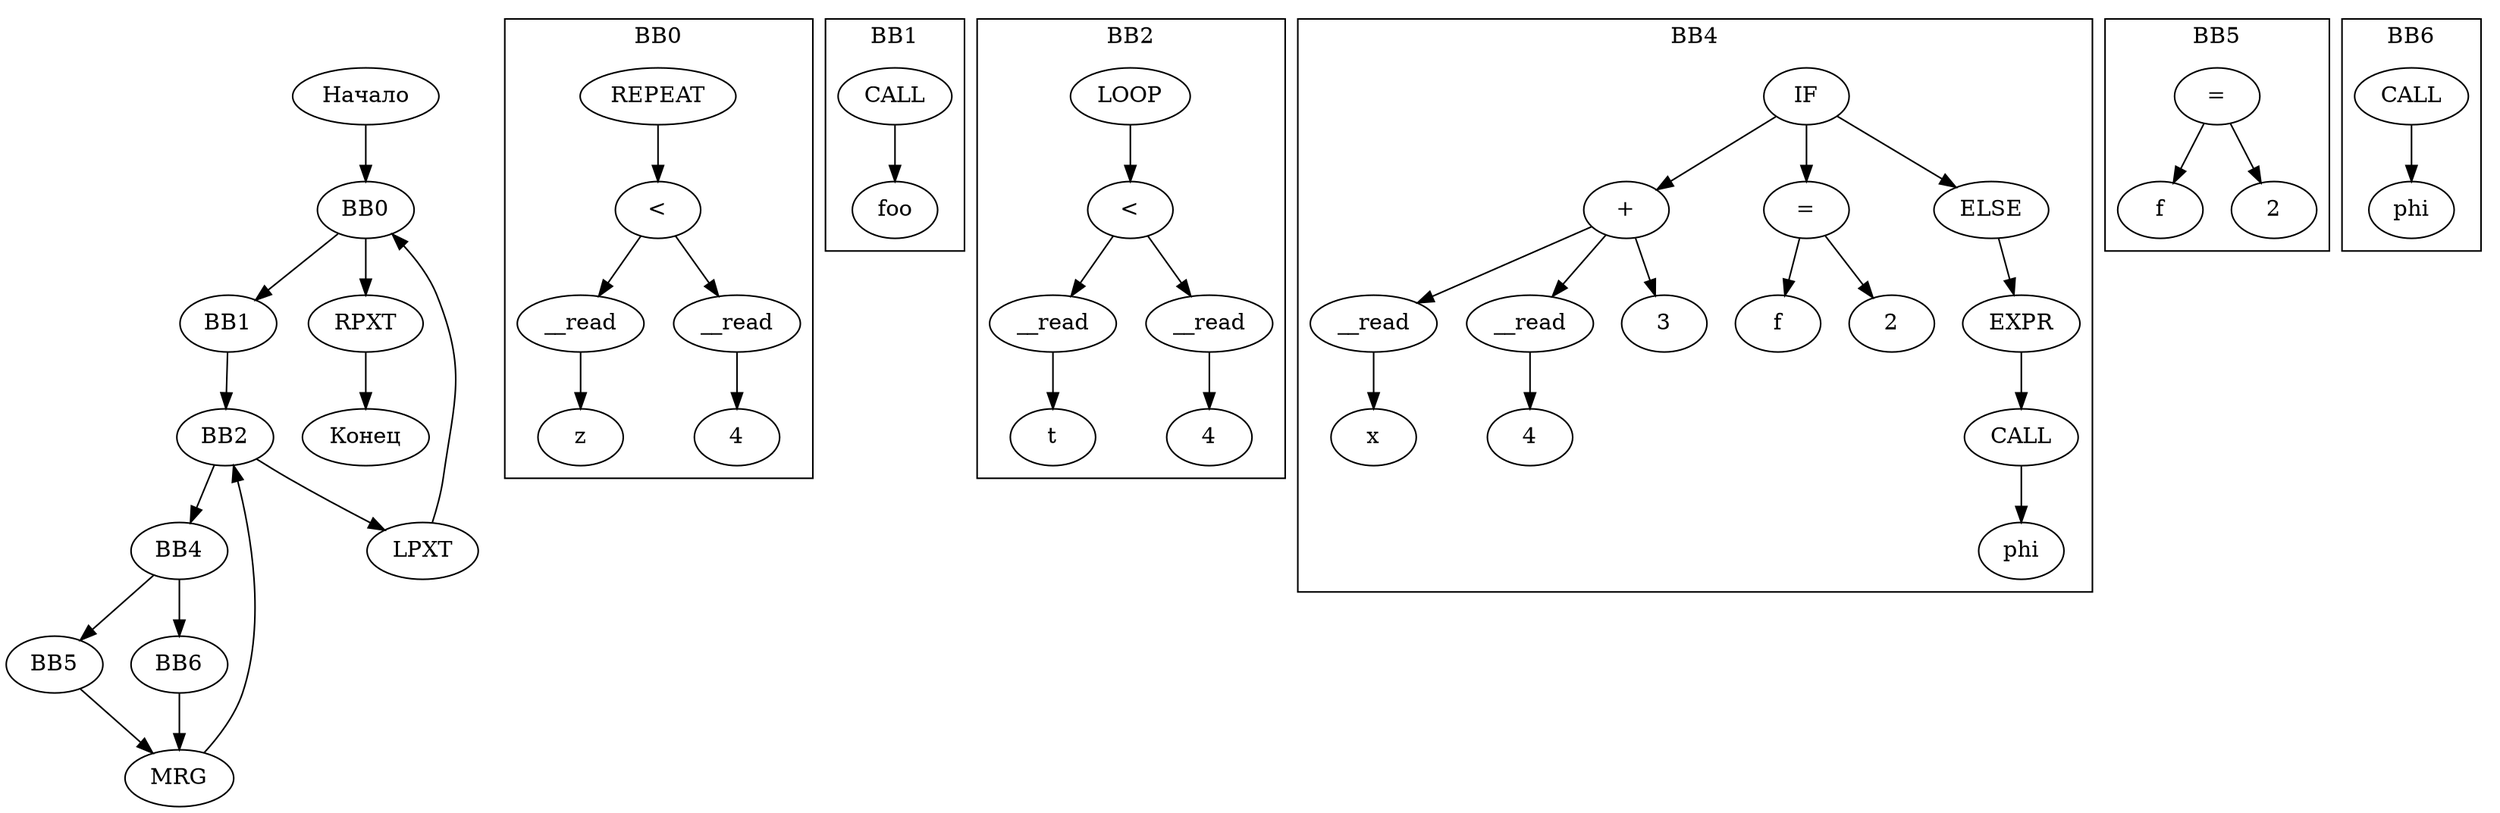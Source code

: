 digraph G {
    rankdir=TB;
    start [label="Начало"];
    end [label="Конец"];
    node0 [label="BB0"];
    node1 [label="BB1"];
    node2 [label="BB2"];
    node3 [label="LPXT"];
    node4 [label="BB4"];
    node5 [label="BB5"];
    node6 [label="BB6"];
    node7 [label="MRG"];
    node8 [label="RPXT"];
    node0 -> node1;
    node0 -> node8;
    node1 -> node2;
    node2 -> node4;
    node2 -> node3;
    node3 -> node0;
    node4 -> node5;
    node4 -> node6;
    node5 -> node7;
    node6 -> node7;
    node7 -> node2;
    start -> node0;
    node8 -> end;
subgraph cluster_0 {
    label="BB0";
    cluster_0_node2252754968 [label="REPEAT"];
    cluster_0_node2252755280 [label="<"];
    cluster_0_node506541618 [label="__read"];
    cluster_0_node2252755592 [label="z"];
    cluster_0_node1961112071 [label="__read"];
    cluster_0_node2252756216 [label="4"];
    cluster_0_node2252754968 -> cluster_0_node2252755280;
    cluster_0_node2252755280 -> cluster_0_node506541618;
    cluster_0_node506541618 -> cluster_0_node2252755592;
    cluster_0_node2252755280 -> cluster_0_node1961112071;
    cluster_0_node1961112071 -> cluster_0_node2252756216;
}
subgraph cluster_1 {
    label="BB1";
    cluster_1_node2252739992 [label="CALL"];
    cluster_1_node2252739680 [label="foo"];
    cluster_1_node2252739992 -> cluster_1_node2252739680;
}
subgraph cluster_2 {
    label="BB2";
    cluster_2_node2252751536 [label="LOOP"];
    cluster_2_node2252741552 [label="<"];
    cluster_2_node83437766 [label="__read"];
    cluster_2_node2252741864 [label="t"];
    cluster_2_node744320994 [label="__read"];
    cluster_2_node2252742488 [label="4"];
    cluster_2_node2252751536 -> cluster_2_node2252741552;
    cluster_2_node2252741552 -> cluster_2_node83437766;
    cluster_2_node83437766 -> cluster_2_node2252741864;
    cluster_2_node2252741552 -> cluster_2_node744320994;
    cluster_2_node744320994 -> cluster_2_node2252742488;
}
subgraph cluster_4 {
    label="BB4";
    cluster_4_node2252753720 [label="IF"];
    cluster_4_node2252743736 [label="+"];
    cluster_4_node3781013093 [label="__read"];
    cluster_4_node2252744048 [label="x"];
    cluster_4_node632919905 [label="__read"];
    cluster_4_node2252744672 [label="4"];
    cluster_4_node2252745296 [label="3"];
    cluster_4_node2252747792 [label="="];
    cluster_4_node2252747168 [label="f"];
    cluster_4_node2252748104 [label="2"];
    cluster_4_node2252751848 [label="ELSE"];
    cluster_4_node2252753408 [label="EXPR"];
    cluster_4_node2252753096 [label="CALL"];
    cluster_4_node2252752784 [label="phi"];
    cluster_4_node2252753720 -> cluster_4_node2252743736;
    cluster_4_node2252743736 -> cluster_4_node3781013093;
    cluster_4_node3781013093 -> cluster_4_node2252744048;
    cluster_4_node2252743736 -> cluster_4_node632919905;
    cluster_4_node632919905 -> cluster_4_node2252744672;
    cluster_4_node2252743736 -> cluster_4_node2252745296;
    cluster_4_node2252753720 -> cluster_4_node2252747792;
    cluster_4_node2252747792 -> cluster_4_node2252747168;
    cluster_4_node2252747792 -> cluster_4_node2252748104;
    cluster_4_node2252753720 -> cluster_4_node2252751848;
    cluster_4_node2252751848 -> cluster_4_node2252753408;
    cluster_4_node2252753408 -> cluster_4_node2252753096;
    cluster_4_node2252753096 -> cluster_4_node2252752784;
}
subgraph cluster_5 {
    label="BB5";
    cluster_5_node2252747792 [label="="];
    cluster_5_node2252747168 [label="f"];
    cluster_5_node2252748104 [label="2"];
    cluster_5_node2252747792 -> cluster_5_node2252747168;
    cluster_5_node2252747792 -> cluster_5_node2252748104;
}
subgraph cluster_6 {
    label="BB6";
    cluster_6_node2252753096 [label="CALL"];
    cluster_6_node2252752784 [label="phi"];
    cluster_6_node2252753096 -> cluster_6_node2252752784;
}
}
